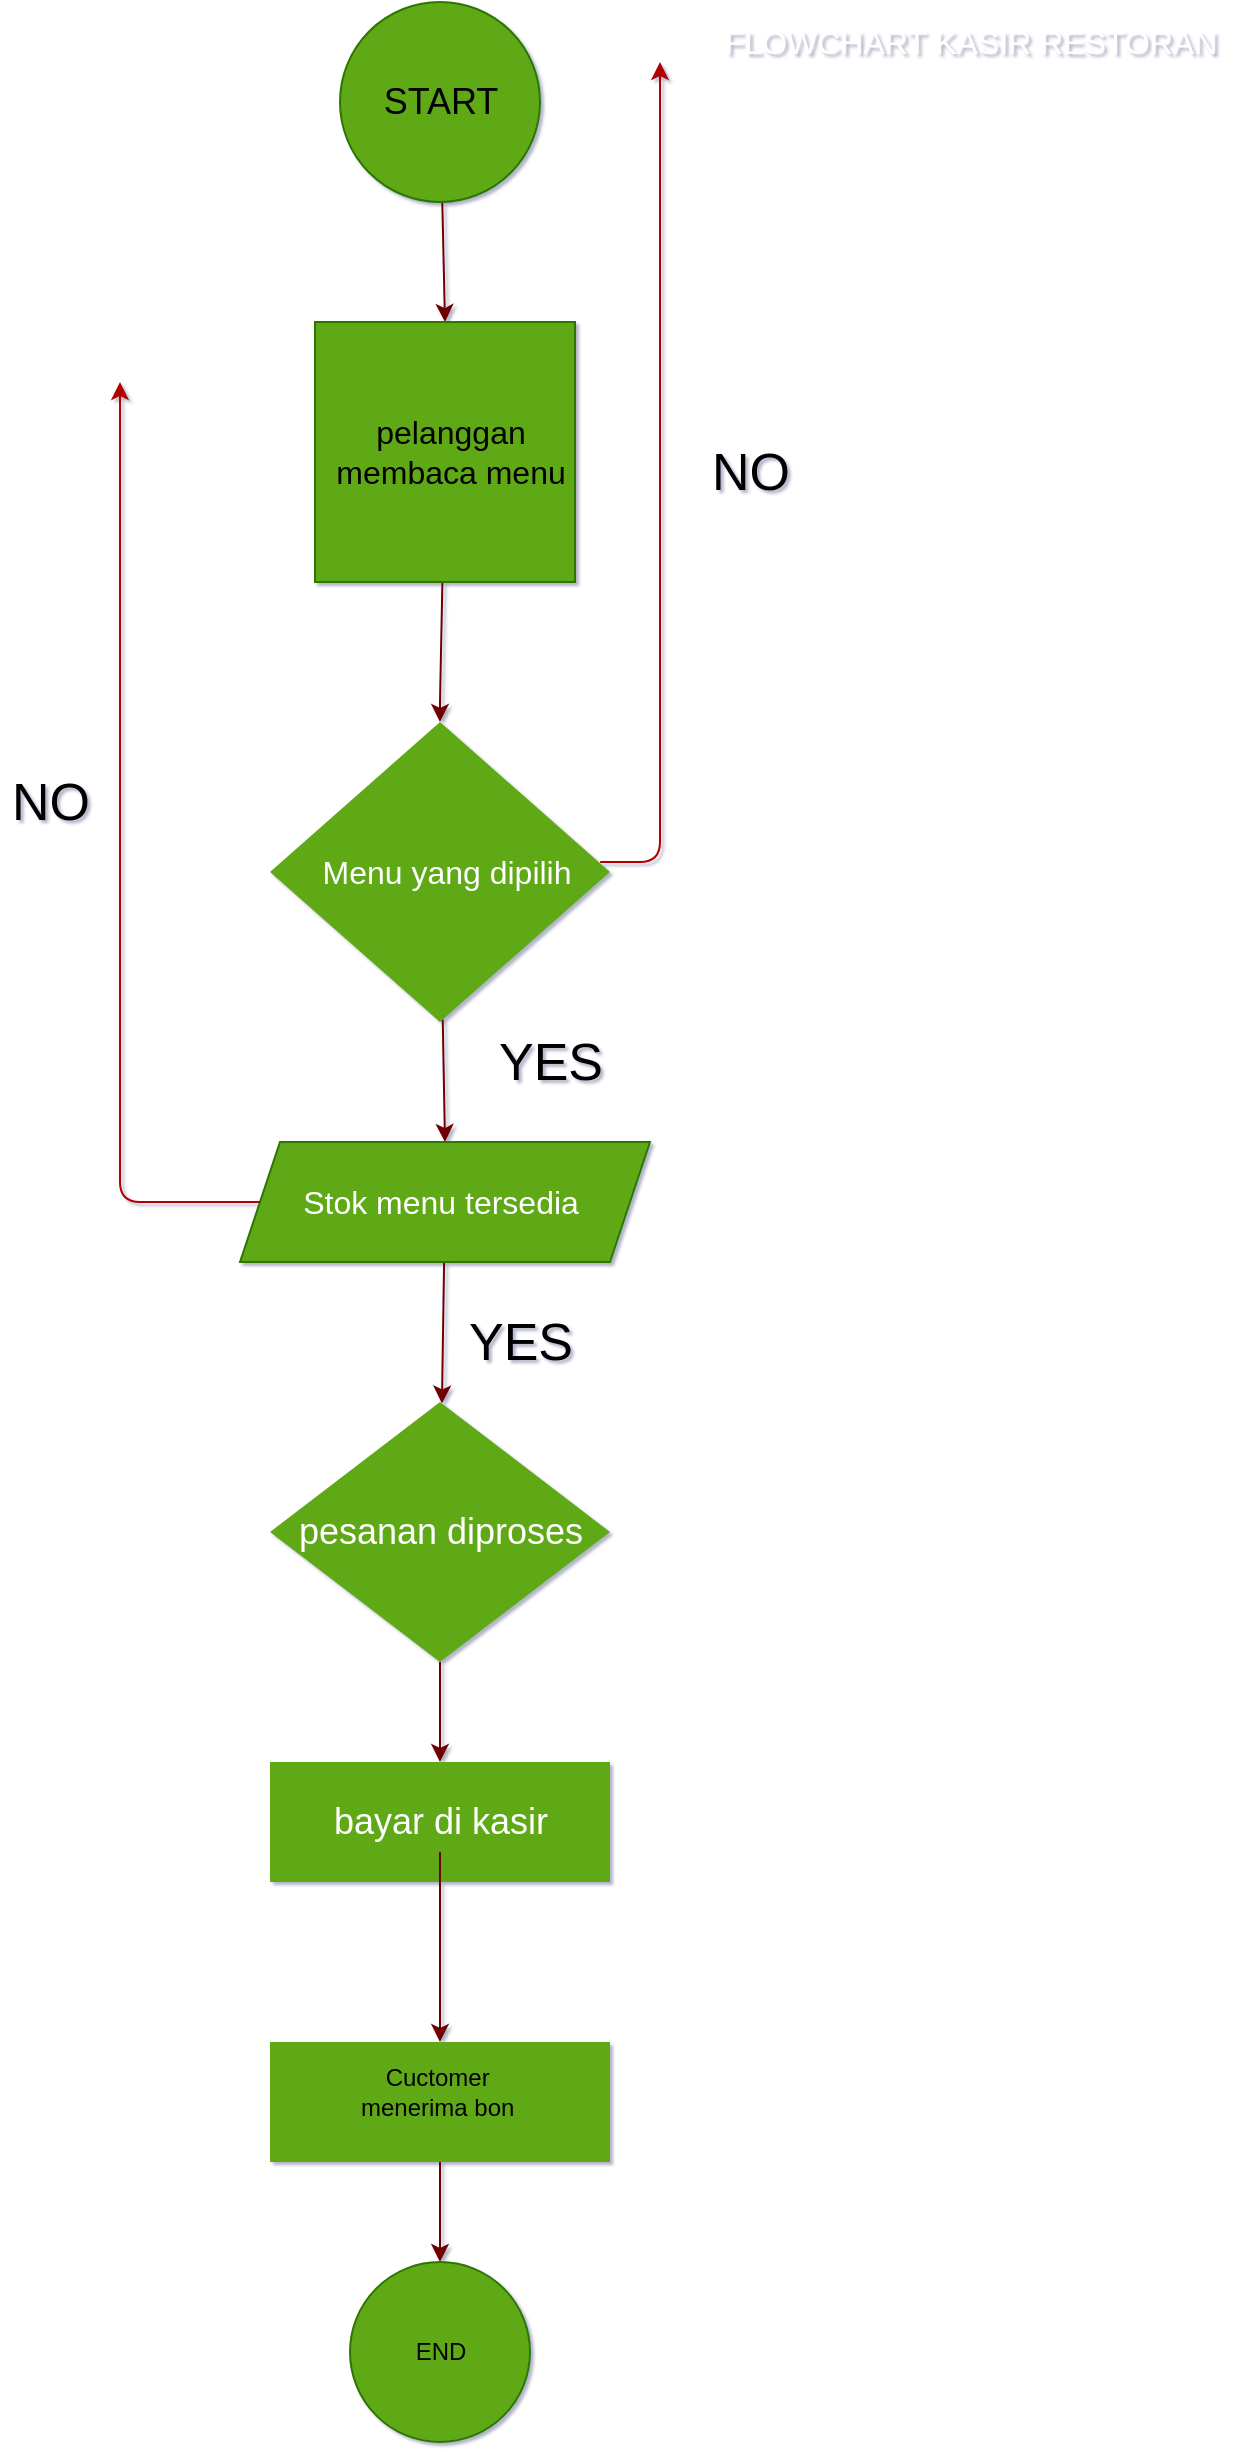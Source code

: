 <mxfile>
    <diagram id="JZVWtDGEoDPltFa3bWQh" name="Page-1">
        <mxGraphModel dx="923" dy="505" grid="1" gridSize="10" guides="1" tooltips="1" connect="1" arrows="1" fold="1" page="1" pageScale="1" pageWidth="850" pageHeight="1400" math="0" shadow="1">
            <root>
                <mxCell id="0"/>
                <mxCell id="1" parent="0"/>
                <mxCell id="7" style="edgeStyle=none;html=1;entryX=0.5;entryY=0;entryDx=0;entryDy=0;fillColor=#a20025;strokeColor=#6F0000;" parent="1" source="2" target="5" edge="1">
                    <mxGeometry relative="1" as="geometry"/>
                </mxCell>
                <mxCell id="2" value="" style="ellipse;whiteSpace=wrap;html=1;aspect=fixed;fillColor=#60a917;fontColor=#ffffff;strokeColor=#2D7600;" parent="1" vertex="1">
                    <mxGeometry x="230" width="100" height="100" as="geometry"/>
                </mxCell>
                <mxCell id="3" value="&lt;font style=&quot;font-size: 18px&quot;&gt;START&lt;/font&gt;" style="text;html=1;resizable=0;autosize=1;align=center;verticalAlign=middle;points=[];fillColor=none;strokeColor=none;rounded=0;" parent="1" vertex="1">
                    <mxGeometry x="245" y="40" width="70" height="20" as="geometry"/>
                </mxCell>
                <mxCell id="16" style="edgeStyle=none;html=1;fontSize=18;fontColor=#FFFFFF;fillColor=#a20025;strokeColor=#6F0000;" parent="1" source="5" target="10" edge="1">
                    <mxGeometry relative="1" as="geometry">
                        <Array as="points">
                            <mxPoint x="280" y="350"/>
                        </Array>
                    </mxGeometry>
                </mxCell>
                <mxCell id="5" value="" style="whiteSpace=wrap;html=1;aspect=fixed;fillColor=#60a917;fontColor=#ffffff;strokeColor=#2D7600;" parent="1" vertex="1">
                    <mxGeometry x="217.5" y="160" width="130" height="130" as="geometry"/>
                </mxCell>
                <mxCell id="6" value="&lt;font style=&quot;font-size: 16px&quot;&gt;pelanggan &lt;br&gt;membaca menu&lt;/font&gt;" style="text;html=1;resizable=0;autosize=1;align=center;verticalAlign=middle;points=[];fillColor=none;strokeColor=none;rounded=0;" parent="1" vertex="1">
                    <mxGeometry x="220" y="205" width="130" height="40" as="geometry"/>
                </mxCell>
                <mxCell id="23" style="edgeStyle=none;html=1;fillColor=#a20025;strokeColor=#6F0000;" parent="1" source="8" target="11" edge="1">
                    <mxGeometry relative="1" as="geometry"/>
                </mxCell>
                <mxCell id="8" value="" style="shape=parallelogram;perimeter=parallelogramPerimeter;whiteSpace=wrap;html=1;fixedSize=1;fillColor=#60a917;fontColor=#ffffff;strokeColor=#2D7600;" parent="1" vertex="1">
                    <mxGeometry x="180" y="570" width="205" height="60" as="geometry"/>
                </mxCell>
                <mxCell id="9" value="&lt;font style=&quot;font-size: 16px&quot; color=&quot;#ffffff&quot;&gt;FLOWCHART KASIR RESTORAN&lt;/font&gt;" style="text;html=1;resizable=0;autosize=1;align=center;verticalAlign=middle;points=[];fillColor=none;strokeColor=none;rounded=0;strokeWidth=6;" parent="1" vertex="1">
                    <mxGeometry x="415" y="10" width="260" height="20" as="geometry"/>
                </mxCell>
                <mxCell id="18" style="edgeStyle=none;html=1;entryX=0.5;entryY=0;entryDx=0;entryDy=0;fontSize=18;fontColor=#FFFFFF;fillColor=#a20025;strokeColor=#6F0000;" parent="1" source="10" target="8" edge="1">
                    <mxGeometry relative="1" as="geometry"/>
                </mxCell>
                <mxCell id="10" value="" style="rhombus;whiteSpace=wrap;html=1;fontSize=16;fontColor=#ffffff;strokeWidth=15;fillColor=#60a917;strokeColor=none;" parent="1" vertex="1">
                    <mxGeometry x="195" y="360" width="170" height="150" as="geometry"/>
                </mxCell>
                <mxCell id="24" style="edgeStyle=none;html=1;entryX=0.5;entryY=0;entryDx=0;entryDy=0;fillColor=#a20025;strokeColor=#6F0000;" parent="1" source="11" target="12" edge="1">
                    <mxGeometry relative="1" as="geometry"/>
                </mxCell>
                <mxCell id="11" value="" style="rhombus;whiteSpace=wrap;html=1;fontSize=16;fontColor=#ffffff;strokeWidth=6;fillColor=#60a917;strokeColor=none;" parent="1" vertex="1">
                    <mxGeometry x="195" y="700" width="170" height="130" as="geometry"/>
                </mxCell>
                <mxCell id="12" value="" style="rounded=0;whiteSpace=wrap;html=1;fontSize=16;fontColor=#ffffff;strokeWidth=6;strokeColor=none;fillColor=#60a917;" parent="1" vertex="1">
                    <mxGeometry x="195" y="880" width="170" height="60" as="geometry"/>
                </mxCell>
                <mxCell id="13" value="&lt;font color=&quot;#ffffff&quot;&gt;Menu yang dipilih&lt;br&gt;&lt;/font&gt;" style="text;html=1;resizable=0;autosize=1;align=center;verticalAlign=middle;points=[];fillColor=none;strokeColor=none;rounded=0;fontSize=16;fontColor=#CC0000;" parent="1" vertex="1">
                    <mxGeometry x="212.5" y="425" width="140" height="20" as="geometry"/>
                </mxCell>
                <mxCell id="14" value="Stok menu tersedia" style="text;html=1;resizable=0;autosize=1;align=center;verticalAlign=middle;points=[];fillColor=none;strokeColor=none;rounded=0;fontSize=16;fontColor=#FFFFFF;" parent="1" vertex="1">
                    <mxGeometry x="205" y="590" width="150" height="20" as="geometry"/>
                </mxCell>
                <mxCell id="19" value="pesanan diproses" style="text;html=1;resizable=0;autosize=1;align=center;verticalAlign=middle;points=[];fillColor=none;strokeColor=none;rounded=0;fontSize=18;fontColor=#FFFFFF;" parent="1" vertex="1">
                    <mxGeometry x="200" y="750" width="160" height="30" as="geometry"/>
                </mxCell>
                <mxCell id="27" style="edgeStyle=none;html=1;entryX=0.5;entryY=0;entryDx=0;entryDy=0;fillColor=#a20025;strokeColor=#6F0000;" parent="1" source="20" target="21" edge="1">
                    <mxGeometry relative="1" as="geometry"/>
                </mxCell>
                <mxCell id="20" value="bayar di kasir" style="text;html=1;resizable=0;autosize=1;align=center;verticalAlign=middle;points=[];fillColor=none;strokeColor=none;rounded=0;fontSize=18;fontColor=#FFFFFF;" parent="1" vertex="1">
                    <mxGeometry x="220" y="895" width="120" height="30" as="geometry"/>
                </mxCell>
                <mxCell id="28" style="edgeStyle=none;html=1;entryX=0.5;entryY=0;entryDx=0;entryDy=0;fillColor=#a20025;strokeColor=#6F0000;" parent="1" source="21" target="25" edge="1">
                    <mxGeometry relative="1" as="geometry"/>
                </mxCell>
                <mxCell id="21" value="" style="rounded=0;whiteSpace=wrap;html=1;fontSize=16;fontColor=#ffffff;strokeWidth=6;strokeColor=none;fillColor=#60a917;" parent="1" vertex="1">
                    <mxGeometry x="195" y="1020" width="170" height="60" as="geometry"/>
                </mxCell>
                <mxCell id="22" value="Cuctomer&amp;nbsp;&lt;br&gt;menerima bon&amp;nbsp;" style="text;html=1;resizable=0;autosize=1;align=center;verticalAlign=middle;points=[];fillColor=none;strokeColor=none;rounded=0;" parent="1" vertex="1">
                    <mxGeometry x="230" y="1030" width="100" height="30" as="geometry"/>
                </mxCell>
                <mxCell id="25" value="" style="ellipse;whiteSpace=wrap;html=1;aspect=fixed;fillColor=#60a917;fontColor=#ffffff;strokeColor=#2D7600;" parent="1" vertex="1">
                    <mxGeometry x="235" y="1130" width="90" height="90" as="geometry"/>
                </mxCell>
                <mxCell id="26" value="END" style="text;html=1;resizable=0;autosize=1;align=center;verticalAlign=middle;points=[];fillColor=none;strokeColor=none;rounded=0;" parent="1" vertex="1">
                    <mxGeometry x="260" y="1165" width="40" height="20" as="geometry"/>
                </mxCell>
                <mxCell id="30" value="" style="edgeStyle=segmentEdgeStyle;endArrow=classic;html=1;exitX=1.054;exitY=0.25;exitDx=0;exitDy=0;exitPerimeter=0;fillColor=#e51400;strokeColor=#B20000;" edge="1" parent="1" source="13">
                    <mxGeometry width="50" height="50" relative="1" as="geometry">
                        <mxPoint x="390" y="440" as="sourcePoint"/>
                        <mxPoint x="390" y="30" as="targetPoint"/>
                    </mxGeometry>
                </mxCell>
                <mxCell id="31" value="&lt;span style=&quot;font-size: 26px&quot;&gt;NO&lt;/span&gt;" style="text;html=1;resizable=0;autosize=1;align=center;verticalAlign=middle;points=[];fillColor=none;strokeColor=none;rounded=0;" vertex="1" parent="1">
                    <mxGeometry x="410" y="225" width="50" height="20" as="geometry"/>
                </mxCell>
                <mxCell id="32" value="YES" style="text;html=1;resizable=0;autosize=1;align=center;verticalAlign=middle;points=[];fillColor=none;strokeColor=none;rounded=0;fontSize=26;" vertex="1" parent="1">
                    <mxGeometry x="300" y="510" width="70" height="40" as="geometry"/>
                </mxCell>
                <mxCell id="33" value="" style="edgeStyle=segmentEdgeStyle;endArrow=classic;html=1;fontSize=26;fillColor=#e51400;strokeColor=#B20000;" edge="1" parent="1" source="8">
                    <mxGeometry width="50" height="50" relative="1" as="geometry">
                        <mxPoint x="110" y="610" as="sourcePoint"/>
                        <mxPoint x="120" y="190" as="targetPoint"/>
                    </mxGeometry>
                </mxCell>
                <mxCell id="34" value="NO" style="text;html=1;resizable=0;autosize=1;align=center;verticalAlign=middle;points=[];fillColor=none;strokeColor=none;rounded=0;fontSize=26;" vertex="1" parent="1">
                    <mxGeometry x="60" y="380" width="50" height="40" as="geometry"/>
                </mxCell>
                <mxCell id="35" value="YES" style="text;html=1;resizable=0;autosize=1;align=center;verticalAlign=middle;points=[];fillColor=none;strokeColor=none;rounded=0;fontSize=26;" vertex="1" parent="1">
                    <mxGeometry x="285" y="650" width="70" height="40" as="geometry"/>
                </mxCell>
            </root>
        </mxGraphModel>
    </diagram>
</mxfile>